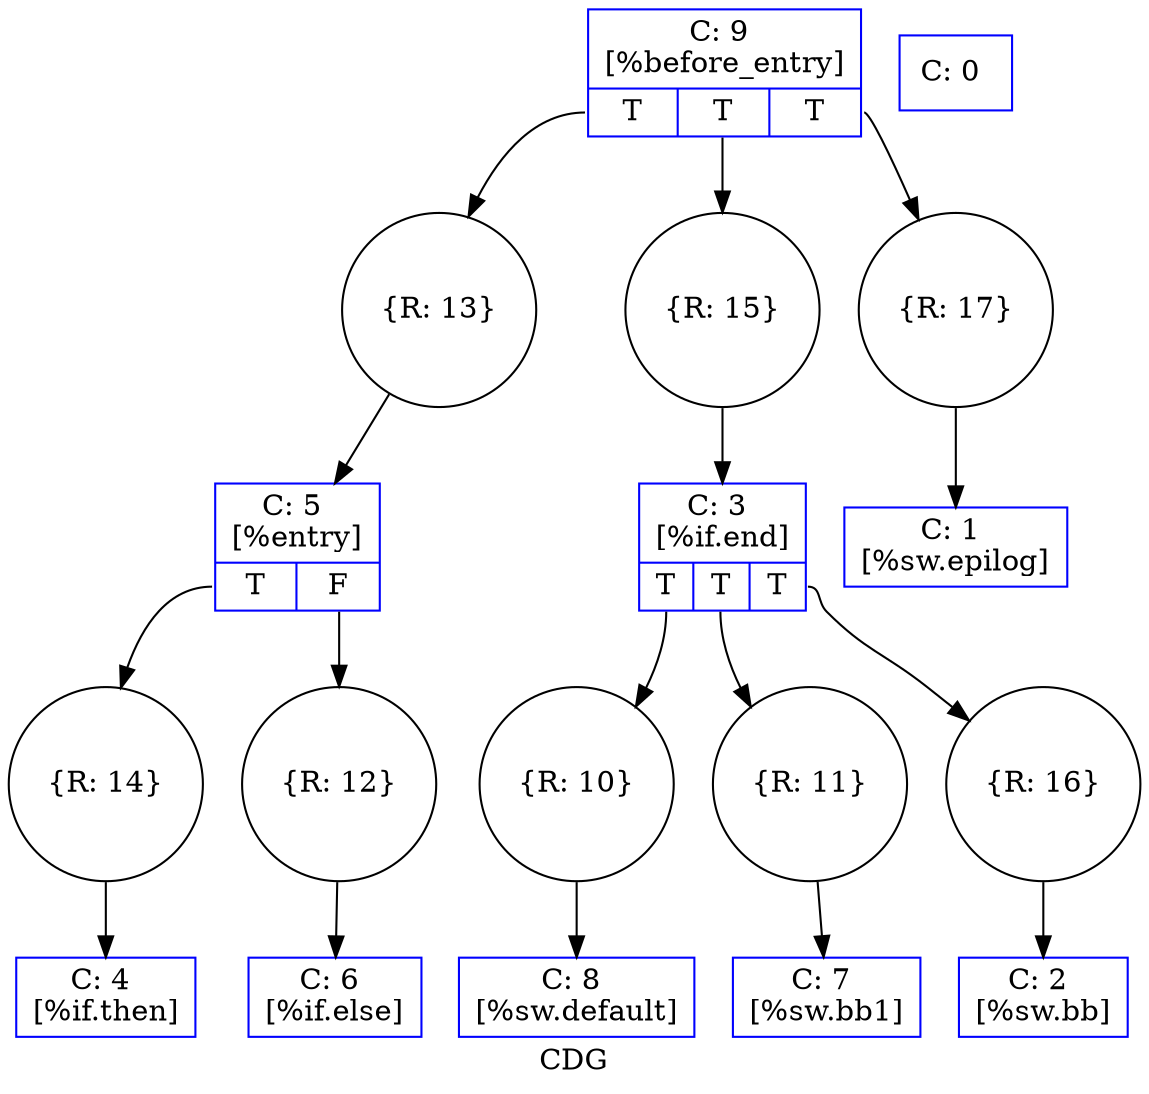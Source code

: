 digraph "CDG" {
	label="CDG";

	Node0x24f54a0 [shape=record,shape=circle,label="{R: 17}"];
	Node0x24f54a0 -> Node0x24e21f0;
	Node0x24f5370 [shape=record,shape=circle,label="{R: 16}"];
	Node0x24f5370 -> Node0x24e22b0;
	Node0x24f5240 [shape=record,shape=circle,label="{R: 15}"];
	Node0x24f5240 -> Node0x24e2370;
	Node0x24f5110 [shape=record,shape=circle,label="{R: 14}"];
	Node0x24f5110 -> Node0x24e2450;
	Node0x24f4fe0 [shape=record,shape=circle,label="{R: 13}"];
	Node0x24f4fe0 -> Node0x24e2530;
	Node0x24e20c0 [shape=record,color=blue,label="{C: 0 \n}"];
	Node0x24e21f0 [shape=record,color=blue,label="{C: 1 \n[%sw.epilog]\n}"];
	Node0x24e22b0 [shape=record,color=blue,label="{C: 2 \n[%sw.bb]\n}"];
	Node0x24e2370 [shape=record,color=blue,label="{C: 3 \n[%if.end]\n|{<s0>T|<s1>T|<s2>T}}"];
	Node0x24e2370:s0 -> Node0x24f4d90[collor=blue];
	Node0x24e2370:s1 -> Node0x24f4e70[collor=blue];
	Node0x24e2370:s2 -> Node0x24f5370[collor=blue];
	Node0x24e2450 [shape=record,color=blue,label="{C: 4 \n[%if.then]\n}"];
	Node0x24e2530 [shape=record,color=blue,label="{C: 5 \n[%entry]\n|{<s0>T|<s1>F}}"];
	Node0x24e2530:s0 -> Node0x24f5110[collor=blue];
	Node0x24e2530:s1 -> Node0x24f4f10;
	Node0x24e2610 [shape=record,color=blue,label="{C: 6 \n[%if.else]\n}"];
	Node0x24e26f0 [shape=record,color=blue,label="{C: 7 \n[%sw.bb1]\n}"];
	Node0x24e27d0 [shape=record,color=blue,label="{C: 8 \n[%sw.default]\n}"];
	Node0x24e28b0 [shape=record,color=blue,label="{C: 9 \n[%before_entry]\n|{<s0>T|<s1>T|<s2>T}}"];
	Node0x24e28b0:s0 -> Node0x24f4fe0[collor=blue];
	Node0x24e28b0:s1 -> Node0x24f5240[collor=blue];
	Node0x24e28b0:s2 -> Node0x24f54a0[collor=blue];
	Node0x24f4d90 [shape=record,shape=circle,label="{R: 10}"];
	Node0x24f4d90 -> Node0x24e27d0;
	Node0x24f4e70 [shape=record,shape=circle,label="{R: 11}"];
	Node0x24f4e70 -> Node0x24e26f0;
	Node0x24f4f10 [shape=record,shape=circle,label="{R: 12}"];
	Node0x24f4f10 -> Node0x24e2610;
}
